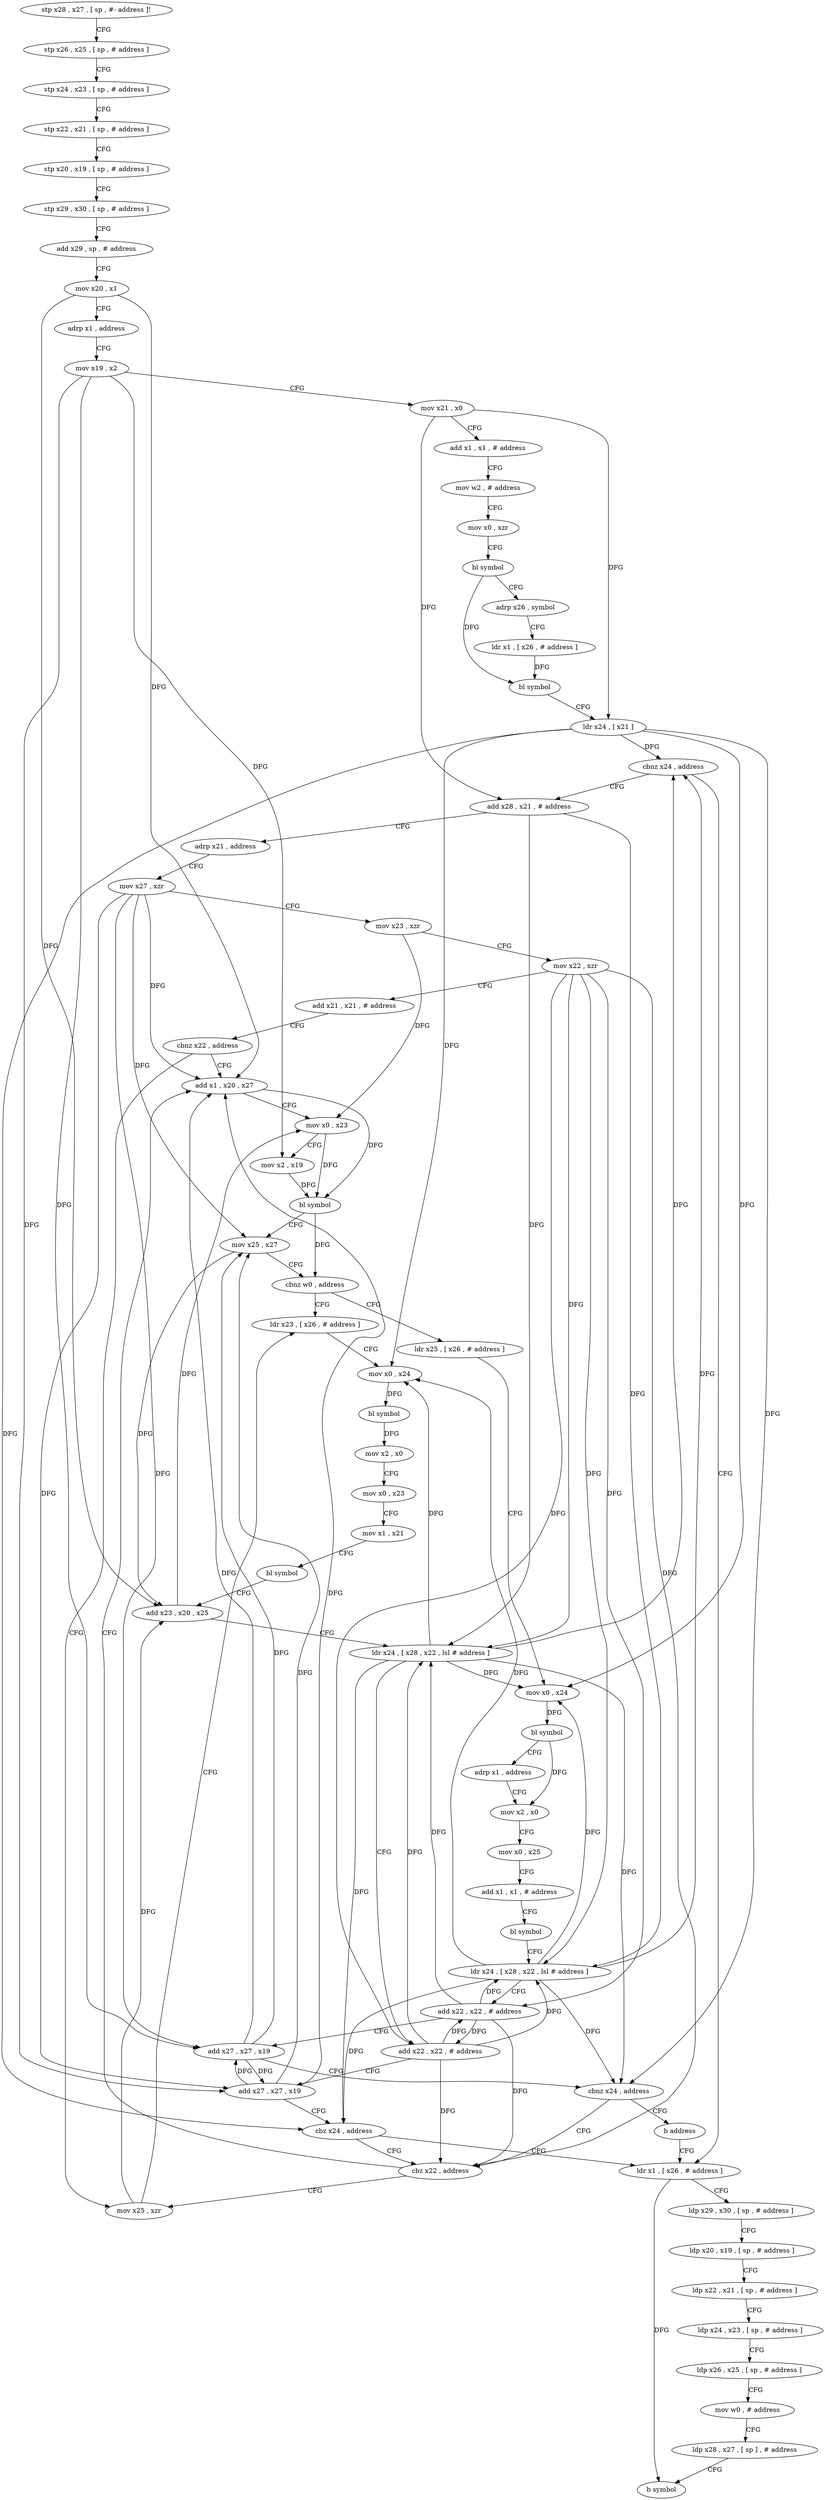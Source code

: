 digraph "func" {
"4422668" [label = "stp x28 , x27 , [ sp , #- address ]!" ]
"4422672" [label = "stp x26 , x25 , [ sp , # address ]" ]
"4422676" [label = "stp x24 , x23 , [ sp , # address ]" ]
"4422680" [label = "stp x22 , x21 , [ sp , # address ]" ]
"4422684" [label = "stp x20 , x19 , [ sp , # address ]" ]
"4422688" [label = "stp x29 , x30 , [ sp , # address ]" ]
"4422692" [label = "add x29 , sp , # address" ]
"4422696" [label = "mov x20 , x1" ]
"4422700" [label = "adrp x1 , address" ]
"4422704" [label = "mov x19 , x2" ]
"4422708" [label = "mov x21 , x0" ]
"4422712" [label = "add x1 , x1 , # address" ]
"4422716" [label = "mov w2 , # address" ]
"4422720" [label = "mov x0 , xzr" ]
"4422724" [label = "bl symbol" ]
"4422728" [label = "adrp x26 , symbol" ]
"4422732" [label = "ldr x1 , [ x26 , # address ]" ]
"4422736" [label = "bl symbol" ]
"4422740" [label = "ldr x24 , [ x21 ]" ]
"4422744" [label = "cbnz x24 , address" ]
"4422784" [label = "add x28 , x21 , # address" ]
"4422748" [label = "ldr x1 , [ x26 , # address ]" ]
"4422788" [label = "adrp x21 , address" ]
"4422792" [label = "mov x27 , xzr" ]
"4422796" [label = "mov x23 , xzr" ]
"4422800" [label = "mov x22 , xzr" ]
"4422804" [label = "add x21 , x21 , # address" ]
"4422808" [label = "cbnz x22 , address" ]
"4422868" [label = "add x1 , x20 , x27" ]
"4422812" [label = "mov x25 , xzr" ]
"4422752" [label = "ldp x29 , x30 , [ sp , # address ]" ]
"4422756" [label = "ldp x20 , x19 , [ sp , # address ]" ]
"4422760" [label = "ldp x22 , x21 , [ sp , # address ]" ]
"4422764" [label = "ldp x24 , x23 , [ sp , # address ]" ]
"4422768" [label = "ldp x26 , x25 , [ sp , # address ]" ]
"4422772" [label = "mov w0 , # address" ]
"4422776" [label = "ldp x28 , x27 , [ sp ] , # address" ]
"4422780" [label = "b symbol" ]
"4422872" [label = "mov x0 , x23" ]
"4422876" [label = "mov x2 , x19" ]
"4422880" [label = "bl symbol" ]
"4422884" [label = "mov x25 , x27" ]
"4422888" [label = "cbnz w0 , address" ]
"4422816" [label = "ldr x23 , [ x26 , # address ]" ]
"4422892" [label = "ldr x25 , [ x26 , # address ]" ]
"4422820" [label = "mov x0 , x24" ]
"4422824" [label = "bl symbol" ]
"4422828" [label = "mov x2 , x0" ]
"4422832" [label = "mov x0 , x23" ]
"4422836" [label = "mov x1 , x21" ]
"4422840" [label = "bl symbol" ]
"4422844" [label = "add x23 , x20 , x25" ]
"4422848" [label = "ldr x24 , [ x28 , x22 , lsl # address ]" ]
"4422852" [label = "add x22 , x22 , # address" ]
"4422856" [label = "add x27 , x27 , x19" ]
"4422860" [label = "cbz x24 , address" ]
"4422864" [label = "cbz x22 , address" ]
"4422896" [label = "mov x0 , x24" ]
"4422900" [label = "bl symbol" ]
"4422904" [label = "adrp x1 , address" ]
"4422908" [label = "mov x2 , x0" ]
"4422912" [label = "mov x0 , x25" ]
"4422916" [label = "add x1 , x1 , # address" ]
"4422920" [label = "bl symbol" ]
"4422924" [label = "ldr x24 , [ x28 , x22 , lsl # address ]" ]
"4422928" [label = "add x22 , x22 , # address" ]
"4422932" [label = "add x27 , x27 , x19" ]
"4422936" [label = "cbnz x24 , address" ]
"4422940" [label = "b address" ]
"4422668" -> "4422672" [ label = "CFG" ]
"4422672" -> "4422676" [ label = "CFG" ]
"4422676" -> "4422680" [ label = "CFG" ]
"4422680" -> "4422684" [ label = "CFG" ]
"4422684" -> "4422688" [ label = "CFG" ]
"4422688" -> "4422692" [ label = "CFG" ]
"4422692" -> "4422696" [ label = "CFG" ]
"4422696" -> "4422700" [ label = "CFG" ]
"4422696" -> "4422868" [ label = "DFG" ]
"4422696" -> "4422844" [ label = "DFG" ]
"4422700" -> "4422704" [ label = "CFG" ]
"4422704" -> "4422708" [ label = "CFG" ]
"4422704" -> "4422876" [ label = "DFG" ]
"4422704" -> "4422856" [ label = "DFG" ]
"4422704" -> "4422932" [ label = "DFG" ]
"4422708" -> "4422712" [ label = "CFG" ]
"4422708" -> "4422740" [ label = "DFG" ]
"4422708" -> "4422784" [ label = "DFG" ]
"4422712" -> "4422716" [ label = "CFG" ]
"4422716" -> "4422720" [ label = "CFG" ]
"4422720" -> "4422724" [ label = "CFG" ]
"4422724" -> "4422728" [ label = "CFG" ]
"4422724" -> "4422736" [ label = "DFG" ]
"4422728" -> "4422732" [ label = "CFG" ]
"4422732" -> "4422736" [ label = "DFG" ]
"4422736" -> "4422740" [ label = "CFG" ]
"4422740" -> "4422744" [ label = "DFG" ]
"4422740" -> "4422820" [ label = "DFG" ]
"4422740" -> "4422860" [ label = "DFG" ]
"4422740" -> "4422896" [ label = "DFG" ]
"4422740" -> "4422936" [ label = "DFG" ]
"4422744" -> "4422784" [ label = "CFG" ]
"4422744" -> "4422748" [ label = "CFG" ]
"4422784" -> "4422788" [ label = "CFG" ]
"4422784" -> "4422848" [ label = "DFG" ]
"4422784" -> "4422924" [ label = "DFG" ]
"4422748" -> "4422752" [ label = "CFG" ]
"4422748" -> "4422780" [ label = "DFG" ]
"4422788" -> "4422792" [ label = "CFG" ]
"4422792" -> "4422796" [ label = "CFG" ]
"4422792" -> "4422868" [ label = "DFG" ]
"4422792" -> "4422884" [ label = "DFG" ]
"4422792" -> "4422856" [ label = "DFG" ]
"4422792" -> "4422932" [ label = "DFG" ]
"4422796" -> "4422800" [ label = "CFG" ]
"4422796" -> "4422872" [ label = "DFG" ]
"4422800" -> "4422804" [ label = "CFG" ]
"4422800" -> "4422848" [ label = "DFG" ]
"4422800" -> "4422852" [ label = "DFG" ]
"4422800" -> "4422924" [ label = "DFG" ]
"4422800" -> "4422928" [ label = "DFG" ]
"4422800" -> "4422864" [ label = "DFG" ]
"4422804" -> "4422808" [ label = "CFG" ]
"4422808" -> "4422868" [ label = "CFG" ]
"4422808" -> "4422812" [ label = "CFG" ]
"4422868" -> "4422872" [ label = "CFG" ]
"4422868" -> "4422880" [ label = "DFG" ]
"4422812" -> "4422816" [ label = "CFG" ]
"4422812" -> "4422844" [ label = "DFG" ]
"4422752" -> "4422756" [ label = "CFG" ]
"4422756" -> "4422760" [ label = "CFG" ]
"4422760" -> "4422764" [ label = "CFG" ]
"4422764" -> "4422768" [ label = "CFG" ]
"4422768" -> "4422772" [ label = "CFG" ]
"4422772" -> "4422776" [ label = "CFG" ]
"4422776" -> "4422780" [ label = "CFG" ]
"4422872" -> "4422876" [ label = "CFG" ]
"4422872" -> "4422880" [ label = "DFG" ]
"4422876" -> "4422880" [ label = "DFG" ]
"4422880" -> "4422884" [ label = "CFG" ]
"4422880" -> "4422888" [ label = "DFG" ]
"4422884" -> "4422888" [ label = "CFG" ]
"4422884" -> "4422844" [ label = "DFG" ]
"4422888" -> "4422816" [ label = "CFG" ]
"4422888" -> "4422892" [ label = "CFG" ]
"4422816" -> "4422820" [ label = "CFG" ]
"4422892" -> "4422896" [ label = "CFG" ]
"4422820" -> "4422824" [ label = "DFG" ]
"4422824" -> "4422828" [ label = "DFG" ]
"4422828" -> "4422832" [ label = "CFG" ]
"4422832" -> "4422836" [ label = "CFG" ]
"4422836" -> "4422840" [ label = "CFG" ]
"4422840" -> "4422844" [ label = "CFG" ]
"4422844" -> "4422848" [ label = "CFG" ]
"4422844" -> "4422872" [ label = "DFG" ]
"4422848" -> "4422852" [ label = "CFG" ]
"4422848" -> "4422744" [ label = "DFG" ]
"4422848" -> "4422820" [ label = "DFG" ]
"4422848" -> "4422860" [ label = "DFG" ]
"4422848" -> "4422896" [ label = "DFG" ]
"4422848" -> "4422936" [ label = "DFG" ]
"4422852" -> "4422856" [ label = "CFG" ]
"4422852" -> "4422848" [ label = "DFG" ]
"4422852" -> "4422924" [ label = "DFG" ]
"4422852" -> "4422928" [ label = "DFG" ]
"4422852" -> "4422864" [ label = "DFG" ]
"4422856" -> "4422860" [ label = "CFG" ]
"4422856" -> "4422868" [ label = "DFG" ]
"4422856" -> "4422884" [ label = "DFG" ]
"4422856" -> "4422932" [ label = "DFG" ]
"4422860" -> "4422748" [ label = "CFG" ]
"4422860" -> "4422864" [ label = "CFG" ]
"4422864" -> "4422812" [ label = "CFG" ]
"4422864" -> "4422868" [ label = "CFG" ]
"4422896" -> "4422900" [ label = "DFG" ]
"4422900" -> "4422904" [ label = "CFG" ]
"4422900" -> "4422908" [ label = "DFG" ]
"4422904" -> "4422908" [ label = "CFG" ]
"4422908" -> "4422912" [ label = "CFG" ]
"4422912" -> "4422916" [ label = "CFG" ]
"4422916" -> "4422920" [ label = "CFG" ]
"4422920" -> "4422924" [ label = "CFG" ]
"4422924" -> "4422928" [ label = "CFG" ]
"4422924" -> "4422744" [ label = "DFG" ]
"4422924" -> "4422820" [ label = "DFG" ]
"4422924" -> "4422860" [ label = "DFG" ]
"4422924" -> "4422896" [ label = "DFG" ]
"4422924" -> "4422936" [ label = "DFG" ]
"4422928" -> "4422932" [ label = "CFG" ]
"4422928" -> "4422848" [ label = "DFG" ]
"4422928" -> "4422852" [ label = "DFG" ]
"4422928" -> "4422924" [ label = "DFG" ]
"4422928" -> "4422864" [ label = "DFG" ]
"4422932" -> "4422936" [ label = "CFG" ]
"4422932" -> "4422868" [ label = "DFG" ]
"4422932" -> "4422884" [ label = "DFG" ]
"4422932" -> "4422856" [ label = "DFG" ]
"4422936" -> "4422864" [ label = "CFG" ]
"4422936" -> "4422940" [ label = "CFG" ]
"4422940" -> "4422748" [ label = "CFG" ]
}
